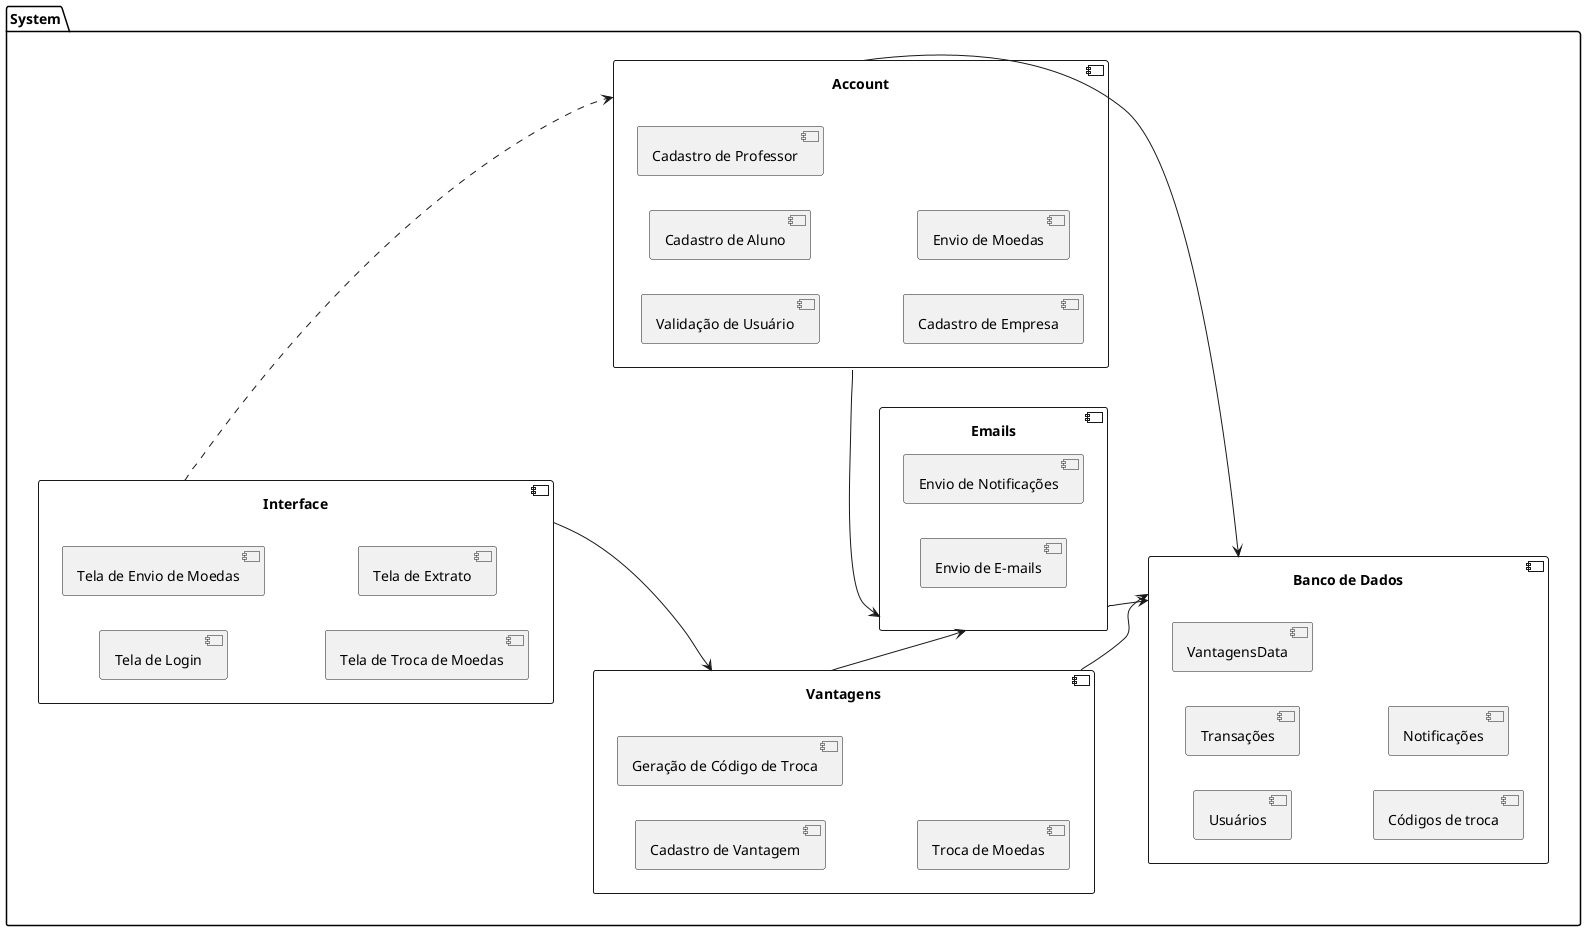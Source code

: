 @startuml


left to right direction

package "System" {
    
    component "Interface" {
        [Tela de Login]
        [Tela de Envio de Moedas]
        [Tela de Troca de Moedas]
        [Tela de Extrato]
    }

    component "Account" {
        [Validação de Usuário]
        [Cadastro de Aluno]
        [Cadastro de Professor]
        [Cadastro de Empresa]
        [Envio de Moedas]
    }

    component "Vantagens" {
        [Cadastro de Vantagem]
        [Geração de Código de Troca]
        [Troca de Moedas]
    }

    component "Emails" {
        [Envio de Notificações]
        [Envio de E-mails]
    }

    component "Banco de Dados" {
        [Usuários]
        [Transações]
        [VantagensData]
        [Códigos de troca]
        [Notificações]
    }

    [Interface] ..> [Account] 
    [Interface] --> [Vantagens] 
    [Account] --> [Banco de Dados] 
    [Account] --> [Emails] 
    [Vantagens] --> [Banco de Dados] 
    [Vantagens] --> [Emails] 
    [Emails] --> [Banco de Dados] 
}

@enduml